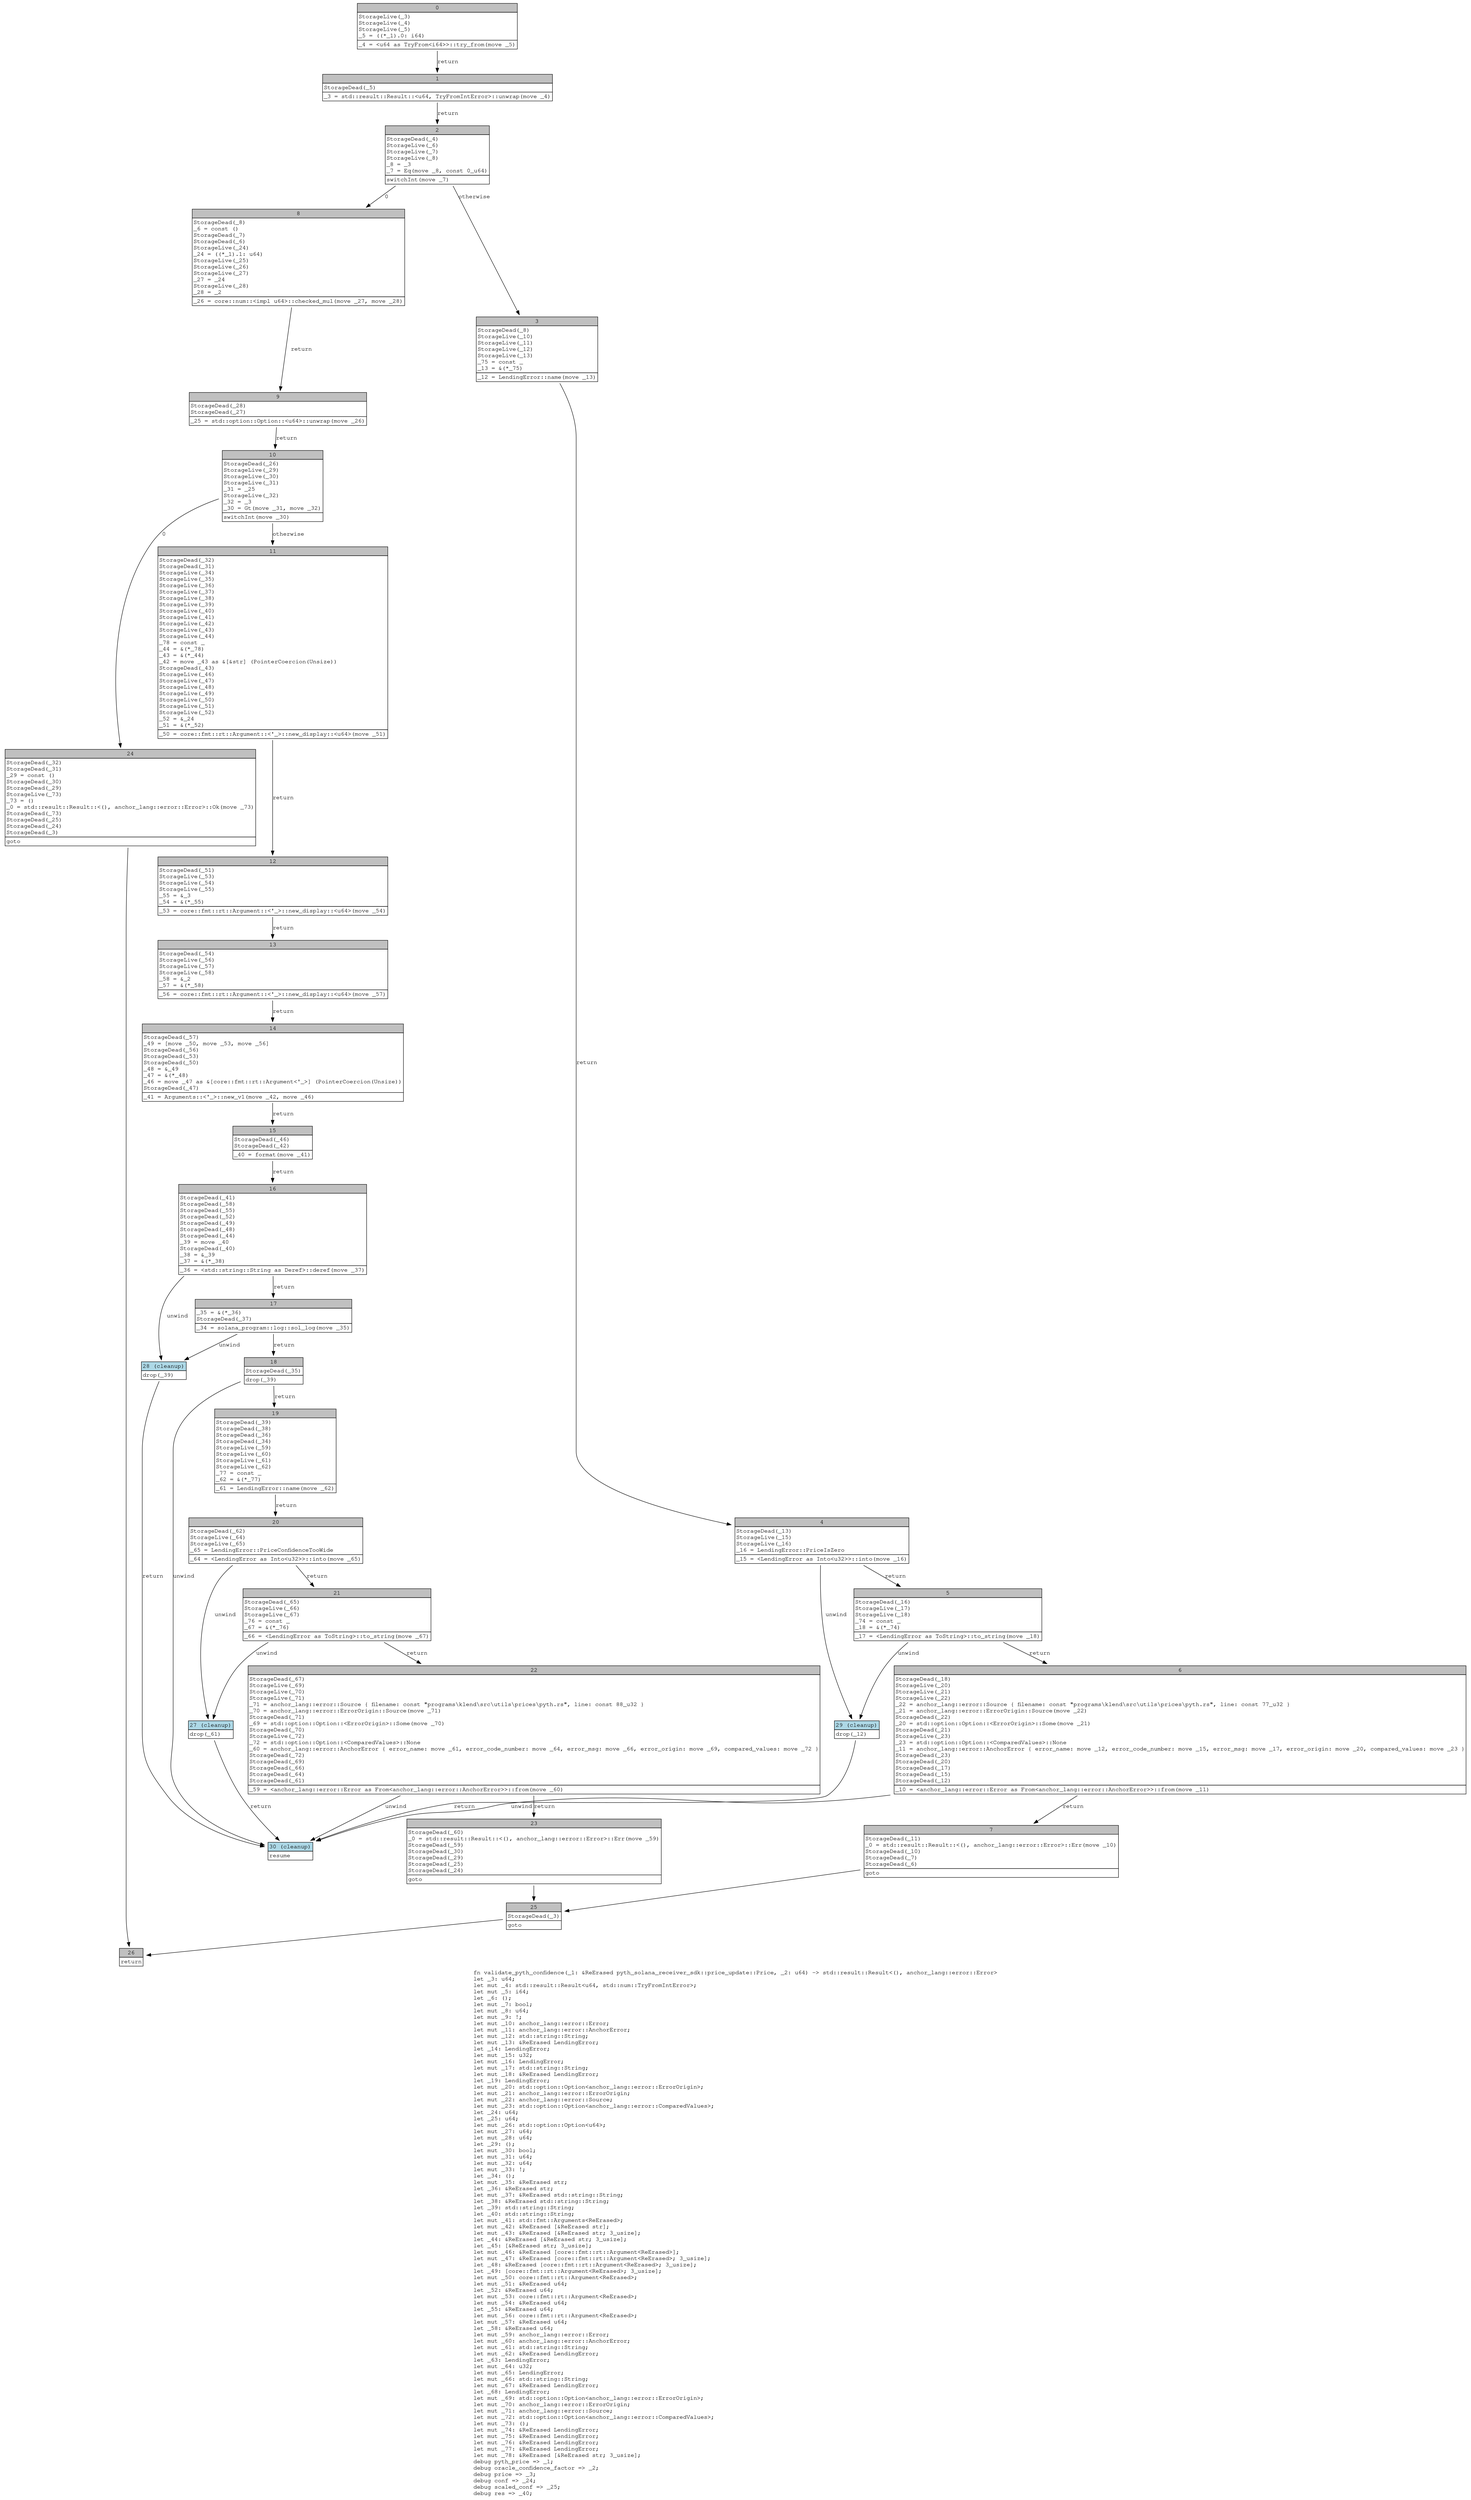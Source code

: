 digraph Mir_0_2555 {
    graph [fontname="Courier, monospace"];
    node [fontname="Courier, monospace"];
    edge [fontname="Courier, monospace"];
    label=<fn validate_pyth_confidence(_1: &amp;ReErased pyth_solana_receiver_sdk::price_update::Price, _2: u64) -&gt; std::result::Result&lt;(), anchor_lang::error::Error&gt;<br align="left"/>let _3: u64;<br align="left"/>let mut _4: std::result::Result&lt;u64, std::num::TryFromIntError&gt;;<br align="left"/>let mut _5: i64;<br align="left"/>let _6: ();<br align="left"/>let mut _7: bool;<br align="left"/>let mut _8: u64;<br align="left"/>let mut _9: !;<br align="left"/>let mut _10: anchor_lang::error::Error;<br align="left"/>let mut _11: anchor_lang::error::AnchorError;<br align="left"/>let mut _12: std::string::String;<br align="left"/>let mut _13: &amp;ReErased LendingError;<br align="left"/>let _14: LendingError;<br align="left"/>let mut _15: u32;<br align="left"/>let mut _16: LendingError;<br align="left"/>let mut _17: std::string::String;<br align="left"/>let mut _18: &amp;ReErased LendingError;<br align="left"/>let _19: LendingError;<br align="left"/>let mut _20: std::option::Option&lt;anchor_lang::error::ErrorOrigin&gt;;<br align="left"/>let mut _21: anchor_lang::error::ErrorOrigin;<br align="left"/>let mut _22: anchor_lang::error::Source;<br align="left"/>let mut _23: std::option::Option&lt;anchor_lang::error::ComparedValues&gt;;<br align="left"/>let _24: u64;<br align="left"/>let _25: u64;<br align="left"/>let mut _26: std::option::Option&lt;u64&gt;;<br align="left"/>let mut _27: u64;<br align="left"/>let mut _28: u64;<br align="left"/>let _29: ();<br align="left"/>let mut _30: bool;<br align="left"/>let mut _31: u64;<br align="left"/>let mut _32: u64;<br align="left"/>let mut _33: !;<br align="left"/>let _34: ();<br align="left"/>let mut _35: &amp;ReErased str;<br align="left"/>let _36: &amp;ReErased str;<br align="left"/>let mut _37: &amp;ReErased std::string::String;<br align="left"/>let _38: &amp;ReErased std::string::String;<br align="left"/>let _39: std::string::String;<br align="left"/>let _40: std::string::String;<br align="left"/>let mut _41: std::fmt::Arguments&lt;ReErased&gt;;<br align="left"/>let mut _42: &amp;ReErased [&amp;ReErased str];<br align="left"/>let mut _43: &amp;ReErased [&amp;ReErased str; 3_usize];<br align="left"/>let _44: &amp;ReErased [&amp;ReErased str; 3_usize];<br align="left"/>let _45: [&amp;ReErased str; 3_usize];<br align="left"/>let mut _46: &amp;ReErased [core::fmt::rt::Argument&lt;ReErased&gt;];<br align="left"/>let mut _47: &amp;ReErased [core::fmt::rt::Argument&lt;ReErased&gt;; 3_usize];<br align="left"/>let _48: &amp;ReErased [core::fmt::rt::Argument&lt;ReErased&gt;; 3_usize];<br align="left"/>let _49: [core::fmt::rt::Argument&lt;ReErased&gt;; 3_usize];<br align="left"/>let mut _50: core::fmt::rt::Argument&lt;ReErased&gt;;<br align="left"/>let mut _51: &amp;ReErased u64;<br align="left"/>let _52: &amp;ReErased u64;<br align="left"/>let mut _53: core::fmt::rt::Argument&lt;ReErased&gt;;<br align="left"/>let mut _54: &amp;ReErased u64;<br align="left"/>let _55: &amp;ReErased u64;<br align="left"/>let mut _56: core::fmt::rt::Argument&lt;ReErased&gt;;<br align="left"/>let mut _57: &amp;ReErased u64;<br align="left"/>let _58: &amp;ReErased u64;<br align="left"/>let mut _59: anchor_lang::error::Error;<br align="left"/>let mut _60: anchor_lang::error::AnchorError;<br align="left"/>let mut _61: std::string::String;<br align="left"/>let mut _62: &amp;ReErased LendingError;<br align="left"/>let _63: LendingError;<br align="left"/>let mut _64: u32;<br align="left"/>let mut _65: LendingError;<br align="left"/>let mut _66: std::string::String;<br align="left"/>let mut _67: &amp;ReErased LendingError;<br align="left"/>let _68: LendingError;<br align="left"/>let mut _69: std::option::Option&lt;anchor_lang::error::ErrorOrigin&gt;;<br align="left"/>let mut _70: anchor_lang::error::ErrorOrigin;<br align="left"/>let mut _71: anchor_lang::error::Source;<br align="left"/>let mut _72: std::option::Option&lt;anchor_lang::error::ComparedValues&gt;;<br align="left"/>let mut _73: ();<br align="left"/>let mut _74: &amp;ReErased LendingError;<br align="left"/>let mut _75: &amp;ReErased LendingError;<br align="left"/>let mut _76: &amp;ReErased LendingError;<br align="left"/>let mut _77: &amp;ReErased LendingError;<br align="left"/>let mut _78: &amp;ReErased [&amp;ReErased str; 3_usize];<br align="left"/>debug pyth_price =&gt; _1;<br align="left"/>debug oracle_confidence_factor =&gt; _2;<br align="left"/>debug price =&gt; _3;<br align="left"/>debug conf =&gt; _24;<br align="left"/>debug scaled_conf =&gt; _25;<br align="left"/>debug res =&gt; _40;<br align="left"/>>;
    bb0__0_2555 [shape="none", label=<<table border="0" cellborder="1" cellspacing="0"><tr><td bgcolor="gray" align="center" colspan="1">0</td></tr><tr><td align="left" balign="left">StorageLive(_3)<br/>StorageLive(_4)<br/>StorageLive(_5)<br/>_5 = ((*_1).0: i64)<br/></td></tr><tr><td align="left">_4 = &lt;u64 as TryFrom&lt;i64&gt;&gt;::try_from(move _5)</td></tr></table>>];
    bb1__0_2555 [shape="none", label=<<table border="0" cellborder="1" cellspacing="0"><tr><td bgcolor="gray" align="center" colspan="1">1</td></tr><tr><td align="left" balign="left">StorageDead(_5)<br/></td></tr><tr><td align="left">_3 = std::result::Result::&lt;u64, TryFromIntError&gt;::unwrap(move _4)</td></tr></table>>];
    bb2__0_2555 [shape="none", label=<<table border="0" cellborder="1" cellspacing="0"><tr><td bgcolor="gray" align="center" colspan="1">2</td></tr><tr><td align="left" balign="left">StorageDead(_4)<br/>StorageLive(_6)<br/>StorageLive(_7)<br/>StorageLive(_8)<br/>_8 = _3<br/>_7 = Eq(move _8, const 0_u64)<br/></td></tr><tr><td align="left">switchInt(move _7)</td></tr></table>>];
    bb3__0_2555 [shape="none", label=<<table border="0" cellborder="1" cellspacing="0"><tr><td bgcolor="gray" align="center" colspan="1">3</td></tr><tr><td align="left" balign="left">StorageDead(_8)<br/>StorageLive(_10)<br/>StorageLive(_11)<br/>StorageLive(_12)<br/>StorageLive(_13)<br/>_75 = const _<br/>_13 = &amp;(*_75)<br/></td></tr><tr><td align="left">_12 = LendingError::name(move _13)</td></tr></table>>];
    bb4__0_2555 [shape="none", label=<<table border="0" cellborder="1" cellspacing="0"><tr><td bgcolor="gray" align="center" colspan="1">4</td></tr><tr><td align="left" balign="left">StorageDead(_13)<br/>StorageLive(_15)<br/>StorageLive(_16)<br/>_16 = LendingError::PriceIsZero<br/></td></tr><tr><td align="left">_15 = &lt;LendingError as Into&lt;u32&gt;&gt;::into(move _16)</td></tr></table>>];
    bb5__0_2555 [shape="none", label=<<table border="0" cellborder="1" cellspacing="0"><tr><td bgcolor="gray" align="center" colspan="1">5</td></tr><tr><td align="left" balign="left">StorageDead(_16)<br/>StorageLive(_17)<br/>StorageLive(_18)<br/>_74 = const _<br/>_18 = &amp;(*_74)<br/></td></tr><tr><td align="left">_17 = &lt;LendingError as ToString&gt;::to_string(move _18)</td></tr></table>>];
    bb6__0_2555 [shape="none", label=<<table border="0" cellborder="1" cellspacing="0"><tr><td bgcolor="gray" align="center" colspan="1">6</td></tr><tr><td align="left" balign="left">StorageDead(_18)<br/>StorageLive(_20)<br/>StorageLive(_21)<br/>StorageLive(_22)<br/>_22 = anchor_lang::error::Source { filename: const &quot;programs\\klend\\src\\utils\\prices\\pyth.rs&quot;, line: const 77_u32 }<br/>_21 = anchor_lang::error::ErrorOrigin::Source(move _22)<br/>StorageDead(_22)<br/>_20 = std::option::Option::&lt;ErrorOrigin&gt;::Some(move _21)<br/>StorageDead(_21)<br/>StorageLive(_23)<br/>_23 = std::option::Option::&lt;ComparedValues&gt;::None<br/>_11 = anchor_lang::error::AnchorError { error_name: move _12, error_code_number: move _15, error_msg: move _17, error_origin: move _20, compared_values: move _23 }<br/>StorageDead(_23)<br/>StorageDead(_20)<br/>StorageDead(_17)<br/>StorageDead(_15)<br/>StorageDead(_12)<br/></td></tr><tr><td align="left">_10 = &lt;anchor_lang::error::Error as From&lt;anchor_lang::error::AnchorError&gt;&gt;::from(move _11)</td></tr></table>>];
    bb7__0_2555 [shape="none", label=<<table border="0" cellborder="1" cellspacing="0"><tr><td bgcolor="gray" align="center" colspan="1">7</td></tr><tr><td align="left" balign="left">StorageDead(_11)<br/>_0 = std::result::Result::&lt;(), anchor_lang::error::Error&gt;::Err(move _10)<br/>StorageDead(_10)<br/>StorageDead(_7)<br/>StorageDead(_6)<br/></td></tr><tr><td align="left">goto</td></tr></table>>];
    bb8__0_2555 [shape="none", label=<<table border="0" cellborder="1" cellspacing="0"><tr><td bgcolor="gray" align="center" colspan="1">8</td></tr><tr><td align="left" balign="left">StorageDead(_8)<br/>_6 = const ()<br/>StorageDead(_7)<br/>StorageDead(_6)<br/>StorageLive(_24)<br/>_24 = ((*_1).1: u64)<br/>StorageLive(_25)<br/>StorageLive(_26)<br/>StorageLive(_27)<br/>_27 = _24<br/>StorageLive(_28)<br/>_28 = _2<br/></td></tr><tr><td align="left">_26 = core::num::&lt;impl u64&gt;::checked_mul(move _27, move _28)</td></tr></table>>];
    bb9__0_2555 [shape="none", label=<<table border="0" cellborder="1" cellspacing="0"><tr><td bgcolor="gray" align="center" colspan="1">9</td></tr><tr><td align="left" balign="left">StorageDead(_28)<br/>StorageDead(_27)<br/></td></tr><tr><td align="left">_25 = std::option::Option::&lt;u64&gt;::unwrap(move _26)</td></tr></table>>];
    bb10__0_2555 [shape="none", label=<<table border="0" cellborder="1" cellspacing="0"><tr><td bgcolor="gray" align="center" colspan="1">10</td></tr><tr><td align="left" balign="left">StorageDead(_26)<br/>StorageLive(_29)<br/>StorageLive(_30)<br/>StorageLive(_31)<br/>_31 = _25<br/>StorageLive(_32)<br/>_32 = _3<br/>_30 = Gt(move _31, move _32)<br/></td></tr><tr><td align="left">switchInt(move _30)</td></tr></table>>];
    bb11__0_2555 [shape="none", label=<<table border="0" cellborder="1" cellspacing="0"><tr><td bgcolor="gray" align="center" colspan="1">11</td></tr><tr><td align="left" balign="left">StorageDead(_32)<br/>StorageDead(_31)<br/>StorageLive(_34)<br/>StorageLive(_35)<br/>StorageLive(_36)<br/>StorageLive(_37)<br/>StorageLive(_38)<br/>StorageLive(_39)<br/>StorageLive(_40)<br/>StorageLive(_41)<br/>StorageLive(_42)<br/>StorageLive(_43)<br/>StorageLive(_44)<br/>_78 = const _<br/>_44 = &amp;(*_78)<br/>_43 = &amp;(*_44)<br/>_42 = move _43 as &amp;[&amp;str] (PointerCoercion(Unsize))<br/>StorageDead(_43)<br/>StorageLive(_46)<br/>StorageLive(_47)<br/>StorageLive(_48)<br/>StorageLive(_49)<br/>StorageLive(_50)<br/>StorageLive(_51)<br/>StorageLive(_52)<br/>_52 = &amp;_24<br/>_51 = &amp;(*_52)<br/></td></tr><tr><td align="left">_50 = core::fmt::rt::Argument::&lt;'_&gt;::new_display::&lt;u64&gt;(move _51)</td></tr></table>>];
    bb12__0_2555 [shape="none", label=<<table border="0" cellborder="1" cellspacing="0"><tr><td bgcolor="gray" align="center" colspan="1">12</td></tr><tr><td align="left" balign="left">StorageDead(_51)<br/>StorageLive(_53)<br/>StorageLive(_54)<br/>StorageLive(_55)<br/>_55 = &amp;_3<br/>_54 = &amp;(*_55)<br/></td></tr><tr><td align="left">_53 = core::fmt::rt::Argument::&lt;'_&gt;::new_display::&lt;u64&gt;(move _54)</td></tr></table>>];
    bb13__0_2555 [shape="none", label=<<table border="0" cellborder="1" cellspacing="0"><tr><td bgcolor="gray" align="center" colspan="1">13</td></tr><tr><td align="left" balign="left">StorageDead(_54)<br/>StorageLive(_56)<br/>StorageLive(_57)<br/>StorageLive(_58)<br/>_58 = &amp;_2<br/>_57 = &amp;(*_58)<br/></td></tr><tr><td align="left">_56 = core::fmt::rt::Argument::&lt;'_&gt;::new_display::&lt;u64&gt;(move _57)</td></tr></table>>];
    bb14__0_2555 [shape="none", label=<<table border="0" cellborder="1" cellspacing="0"><tr><td bgcolor="gray" align="center" colspan="1">14</td></tr><tr><td align="left" balign="left">StorageDead(_57)<br/>_49 = [move _50, move _53, move _56]<br/>StorageDead(_56)<br/>StorageDead(_53)<br/>StorageDead(_50)<br/>_48 = &amp;_49<br/>_47 = &amp;(*_48)<br/>_46 = move _47 as &amp;[core::fmt::rt::Argument&lt;'_&gt;] (PointerCoercion(Unsize))<br/>StorageDead(_47)<br/></td></tr><tr><td align="left">_41 = Arguments::&lt;'_&gt;::new_v1(move _42, move _46)</td></tr></table>>];
    bb15__0_2555 [shape="none", label=<<table border="0" cellborder="1" cellspacing="0"><tr><td bgcolor="gray" align="center" colspan="1">15</td></tr><tr><td align="left" balign="left">StorageDead(_46)<br/>StorageDead(_42)<br/></td></tr><tr><td align="left">_40 = format(move _41)</td></tr></table>>];
    bb16__0_2555 [shape="none", label=<<table border="0" cellborder="1" cellspacing="0"><tr><td bgcolor="gray" align="center" colspan="1">16</td></tr><tr><td align="left" balign="left">StorageDead(_41)<br/>StorageDead(_58)<br/>StorageDead(_55)<br/>StorageDead(_52)<br/>StorageDead(_49)<br/>StorageDead(_48)<br/>StorageDead(_44)<br/>_39 = move _40<br/>StorageDead(_40)<br/>_38 = &amp;_39<br/>_37 = &amp;(*_38)<br/></td></tr><tr><td align="left">_36 = &lt;std::string::String as Deref&gt;::deref(move _37)</td></tr></table>>];
    bb17__0_2555 [shape="none", label=<<table border="0" cellborder="1" cellspacing="0"><tr><td bgcolor="gray" align="center" colspan="1">17</td></tr><tr><td align="left" balign="left">_35 = &amp;(*_36)<br/>StorageDead(_37)<br/></td></tr><tr><td align="left">_34 = solana_program::log::sol_log(move _35)</td></tr></table>>];
    bb18__0_2555 [shape="none", label=<<table border="0" cellborder="1" cellspacing="0"><tr><td bgcolor="gray" align="center" colspan="1">18</td></tr><tr><td align="left" balign="left">StorageDead(_35)<br/></td></tr><tr><td align="left">drop(_39)</td></tr></table>>];
    bb19__0_2555 [shape="none", label=<<table border="0" cellborder="1" cellspacing="0"><tr><td bgcolor="gray" align="center" colspan="1">19</td></tr><tr><td align="left" balign="left">StorageDead(_39)<br/>StorageDead(_38)<br/>StorageDead(_36)<br/>StorageDead(_34)<br/>StorageLive(_59)<br/>StorageLive(_60)<br/>StorageLive(_61)<br/>StorageLive(_62)<br/>_77 = const _<br/>_62 = &amp;(*_77)<br/></td></tr><tr><td align="left">_61 = LendingError::name(move _62)</td></tr></table>>];
    bb20__0_2555 [shape="none", label=<<table border="0" cellborder="1" cellspacing="0"><tr><td bgcolor="gray" align="center" colspan="1">20</td></tr><tr><td align="left" balign="left">StorageDead(_62)<br/>StorageLive(_64)<br/>StorageLive(_65)<br/>_65 = LendingError::PriceConfidenceTooWide<br/></td></tr><tr><td align="left">_64 = &lt;LendingError as Into&lt;u32&gt;&gt;::into(move _65)</td></tr></table>>];
    bb21__0_2555 [shape="none", label=<<table border="0" cellborder="1" cellspacing="0"><tr><td bgcolor="gray" align="center" colspan="1">21</td></tr><tr><td align="left" balign="left">StorageDead(_65)<br/>StorageLive(_66)<br/>StorageLive(_67)<br/>_76 = const _<br/>_67 = &amp;(*_76)<br/></td></tr><tr><td align="left">_66 = &lt;LendingError as ToString&gt;::to_string(move _67)</td></tr></table>>];
    bb22__0_2555 [shape="none", label=<<table border="0" cellborder="1" cellspacing="0"><tr><td bgcolor="gray" align="center" colspan="1">22</td></tr><tr><td align="left" balign="left">StorageDead(_67)<br/>StorageLive(_69)<br/>StorageLive(_70)<br/>StorageLive(_71)<br/>_71 = anchor_lang::error::Source { filename: const &quot;programs\\klend\\src\\utils\\prices\\pyth.rs&quot;, line: const 88_u32 }<br/>_70 = anchor_lang::error::ErrorOrigin::Source(move _71)<br/>StorageDead(_71)<br/>_69 = std::option::Option::&lt;ErrorOrigin&gt;::Some(move _70)<br/>StorageDead(_70)<br/>StorageLive(_72)<br/>_72 = std::option::Option::&lt;ComparedValues&gt;::None<br/>_60 = anchor_lang::error::AnchorError { error_name: move _61, error_code_number: move _64, error_msg: move _66, error_origin: move _69, compared_values: move _72 }<br/>StorageDead(_72)<br/>StorageDead(_69)<br/>StorageDead(_66)<br/>StorageDead(_64)<br/>StorageDead(_61)<br/></td></tr><tr><td align="left">_59 = &lt;anchor_lang::error::Error as From&lt;anchor_lang::error::AnchorError&gt;&gt;::from(move _60)</td></tr></table>>];
    bb23__0_2555 [shape="none", label=<<table border="0" cellborder="1" cellspacing="0"><tr><td bgcolor="gray" align="center" colspan="1">23</td></tr><tr><td align="left" balign="left">StorageDead(_60)<br/>_0 = std::result::Result::&lt;(), anchor_lang::error::Error&gt;::Err(move _59)<br/>StorageDead(_59)<br/>StorageDead(_30)<br/>StorageDead(_29)<br/>StorageDead(_25)<br/>StorageDead(_24)<br/></td></tr><tr><td align="left">goto</td></tr></table>>];
    bb24__0_2555 [shape="none", label=<<table border="0" cellborder="1" cellspacing="0"><tr><td bgcolor="gray" align="center" colspan="1">24</td></tr><tr><td align="left" balign="left">StorageDead(_32)<br/>StorageDead(_31)<br/>_29 = const ()<br/>StorageDead(_30)<br/>StorageDead(_29)<br/>StorageLive(_73)<br/>_73 = ()<br/>_0 = std::result::Result::&lt;(), anchor_lang::error::Error&gt;::Ok(move _73)<br/>StorageDead(_73)<br/>StorageDead(_25)<br/>StorageDead(_24)<br/>StorageDead(_3)<br/></td></tr><tr><td align="left">goto</td></tr></table>>];
    bb25__0_2555 [shape="none", label=<<table border="0" cellborder="1" cellspacing="0"><tr><td bgcolor="gray" align="center" colspan="1">25</td></tr><tr><td align="left" balign="left">StorageDead(_3)<br/></td></tr><tr><td align="left">goto</td></tr></table>>];
    bb26__0_2555 [shape="none", label=<<table border="0" cellborder="1" cellspacing="0"><tr><td bgcolor="gray" align="center" colspan="1">26</td></tr><tr><td align="left">return</td></tr></table>>];
    bb27__0_2555 [shape="none", label=<<table border="0" cellborder="1" cellspacing="0"><tr><td bgcolor="lightblue" align="center" colspan="1">27 (cleanup)</td></tr><tr><td align="left">drop(_61)</td></tr></table>>];
    bb28__0_2555 [shape="none", label=<<table border="0" cellborder="1" cellspacing="0"><tr><td bgcolor="lightblue" align="center" colspan="1">28 (cleanup)</td></tr><tr><td align="left">drop(_39)</td></tr></table>>];
    bb29__0_2555 [shape="none", label=<<table border="0" cellborder="1" cellspacing="0"><tr><td bgcolor="lightblue" align="center" colspan="1">29 (cleanup)</td></tr><tr><td align="left">drop(_12)</td></tr></table>>];
    bb30__0_2555 [shape="none", label=<<table border="0" cellborder="1" cellspacing="0"><tr><td bgcolor="lightblue" align="center" colspan="1">30 (cleanup)</td></tr><tr><td align="left">resume</td></tr></table>>];
    bb0__0_2555 -> bb1__0_2555 [label="return"];
    bb1__0_2555 -> bb2__0_2555 [label="return"];
    bb2__0_2555 -> bb8__0_2555 [label="0"];
    bb2__0_2555 -> bb3__0_2555 [label="otherwise"];
    bb3__0_2555 -> bb4__0_2555 [label="return"];
    bb4__0_2555 -> bb5__0_2555 [label="return"];
    bb4__0_2555 -> bb29__0_2555 [label="unwind"];
    bb5__0_2555 -> bb6__0_2555 [label="return"];
    bb5__0_2555 -> bb29__0_2555 [label="unwind"];
    bb6__0_2555 -> bb7__0_2555 [label="return"];
    bb6__0_2555 -> bb30__0_2555 [label="unwind"];
    bb7__0_2555 -> bb25__0_2555 [label=""];
    bb8__0_2555 -> bb9__0_2555 [label="return"];
    bb9__0_2555 -> bb10__0_2555 [label="return"];
    bb10__0_2555 -> bb24__0_2555 [label="0"];
    bb10__0_2555 -> bb11__0_2555 [label="otherwise"];
    bb11__0_2555 -> bb12__0_2555 [label="return"];
    bb12__0_2555 -> bb13__0_2555 [label="return"];
    bb13__0_2555 -> bb14__0_2555 [label="return"];
    bb14__0_2555 -> bb15__0_2555 [label="return"];
    bb15__0_2555 -> bb16__0_2555 [label="return"];
    bb16__0_2555 -> bb17__0_2555 [label="return"];
    bb16__0_2555 -> bb28__0_2555 [label="unwind"];
    bb17__0_2555 -> bb18__0_2555 [label="return"];
    bb17__0_2555 -> bb28__0_2555 [label="unwind"];
    bb18__0_2555 -> bb19__0_2555 [label="return"];
    bb18__0_2555 -> bb30__0_2555 [label="unwind"];
    bb19__0_2555 -> bb20__0_2555 [label="return"];
    bb20__0_2555 -> bb21__0_2555 [label="return"];
    bb20__0_2555 -> bb27__0_2555 [label="unwind"];
    bb21__0_2555 -> bb22__0_2555 [label="return"];
    bb21__0_2555 -> bb27__0_2555 [label="unwind"];
    bb22__0_2555 -> bb23__0_2555 [label="return"];
    bb22__0_2555 -> bb30__0_2555 [label="unwind"];
    bb23__0_2555 -> bb25__0_2555 [label=""];
    bb24__0_2555 -> bb26__0_2555 [label=""];
    bb25__0_2555 -> bb26__0_2555 [label=""];
    bb27__0_2555 -> bb30__0_2555 [label="return"];
    bb28__0_2555 -> bb30__0_2555 [label="return"];
    bb29__0_2555 -> bb30__0_2555 [label="return"];
}

